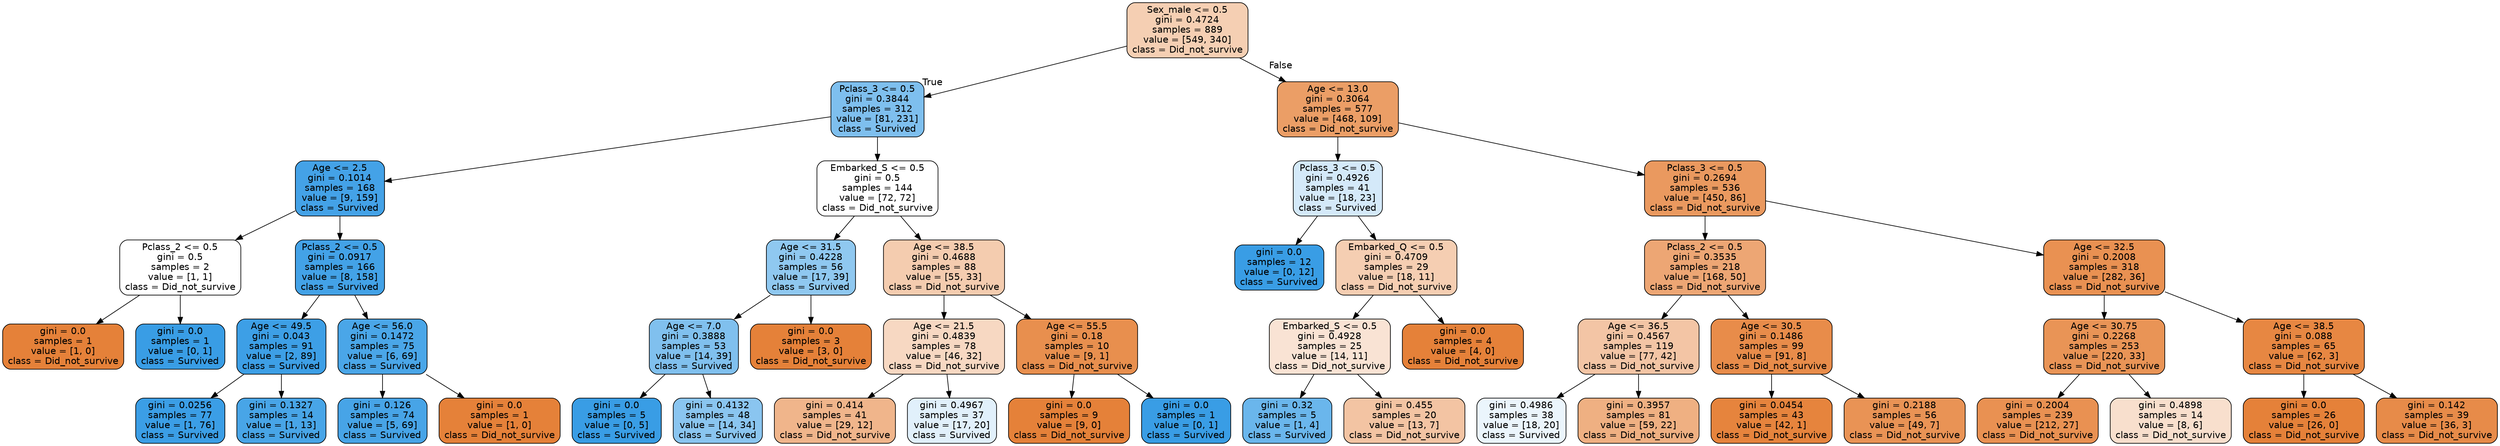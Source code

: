 digraph Tree {
node [shape=box, style="filled, rounded", color="black", fontname=helvetica] ;
edge [fontname=helvetica] ;
0 [label="Sex_male <= 0.5\ngini = 0.4724\nsamples = 889\nvalue = [549, 340]\nclass = Did_not_survive", fillcolor="#e5813961"] ;
1 [label="Pclass_3 <= 0.5\ngini = 0.3844\nsamples = 312\nvalue = [81, 231]\nclass = Survived", fillcolor="#399de5a6"] ;
0 -> 1 [labeldistance=2.5, labelangle=45, headlabel="True"] ;
2 [label="Age <= 2.5\ngini = 0.1014\nsamples = 168\nvalue = [9, 159]\nclass = Survived", fillcolor="#399de5f1"] ;
1 -> 2 ;
3 [label="Pclass_2 <= 0.5\ngini = 0.5\nsamples = 2\nvalue = [1, 1]\nclass = Did_not_survive", fillcolor="#e5813900"] ;
2 -> 3 ;
4 [label="gini = 0.0\nsamples = 1\nvalue = [1, 0]\nclass = Did_not_survive", fillcolor="#e58139ff"] ;
3 -> 4 ;
5 [label="gini = 0.0\nsamples = 1\nvalue = [0, 1]\nclass = Survived", fillcolor="#399de5ff"] ;
3 -> 5 ;
6 [label="Pclass_2 <= 0.5\ngini = 0.0917\nsamples = 166\nvalue = [8, 158]\nclass = Survived", fillcolor="#399de5f2"] ;
2 -> 6 ;
7 [label="Age <= 49.5\ngini = 0.043\nsamples = 91\nvalue = [2, 89]\nclass = Survived", fillcolor="#399de5f9"] ;
6 -> 7 ;
8 [label="gini = 0.0256\nsamples = 77\nvalue = [1, 76]\nclass = Survived", fillcolor="#399de5fc"] ;
7 -> 8 ;
9 [label="gini = 0.1327\nsamples = 14\nvalue = [1, 13]\nclass = Survived", fillcolor="#399de5eb"] ;
7 -> 9 ;
10 [label="Age <= 56.0\ngini = 0.1472\nsamples = 75\nvalue = [6, 69]\nclass = Survived", fillcolor="#399de5e9"] ;
6 -> 10 ;
11 [label="gini = 0.126\nsamples = 74\nvalue = [5, 69]\nclass = Survived", fillcolor="#399de5ed"] ;
10 -> 11 ;
12 [label="gini = 0.0\nsamples = 1\nvalue = [1, 0]\nclass = Did_not_survive", fillcolor="#e58139ff"] ;
10 -> 12 ;
13 [label="Embarked_S <= 0.5\ngini = 0.5\nsamples = 144\nvalue = [72, 72]\nclass = Did_not_survive", fillcolor="#e5813900"] ;
1 -> 13 ;
14 [label="Age <= 31.5\ngini = 0.4228\nsamples = 56\nvalue = [17, 39]\nclass = Survived", fillcolor="#399de590"] ;
13 -> 14 ;
15 [label="Age <= 7.0\ngini = 0.3888\nsamples = 53\nvalue = [14, 39]\nclass = Survived", fillcolor="#399de5a3"] ;
14 -> 15 ;
16 [label="gini = 0.0\nsamples = 5\nvalue = [0, 5]\nclass = Survived", fillcolor="#399de5ff"] ;
15 -> 16 ;
17 [label="gini = 0.4132\nsamples = 48\nvalue = [14, 34]\nclass = Survived", fillcolor="#399de596"] ;
15 -> 17 ;
18 [label="gini = 0.0\nsamples = 3\nvalue = [3, 0]\nclass = Did_not_survive", fillcolor="#e58139ff"] ;
14 -> 18 ;
19 [label="Age <= 38.5\ngini = 0.4688\nsamples = 88\nvalue = [55, 33]\nclass = Did_not_survive", fillcolor="#e5813966"] ;
13 -> 19 ;
20 [label="Age <= 21.5\ngini = 0.4839\nsamples = 78\nvalue = [46, 32]\nclass = Did_not_survive", fillcolor="#e581394e"] ;
19 -> 20 ;
21 [label="gini = 0.414\nsamples = 41\nvalue = [29, 12]\nclass = Did_not_survive", fillcolor="#e5813995"] ;
20 -> 21 ;
22 [label="gini = 0.4967\nsamples = 37\nvalue = [17, 20]\nclass = Survived", fillcolor="#399de526"] ;
20 -> 22 ;
23 [label="Age <= 55.5\ngini = 0.18\nsamples = 10\nvalue = [9, 1]\nclass = Did_not_survive", fillcolor="#e58139e3"] ;
19 -> 23 ;
24 [label="gini = 0.0\nsamples = 9\nvalue = [9, 0]\nclass = Did_not_survive", fillcolor="#e58139ff"] ;
23 -> 24 ;
25 [label="gini = 0.0\nsamples = 1\nvalue = [0, 1]\nclass = Survived", fillcolor="#399de5ff"] ;
23 -> 25 ;
26 [label="Age <= 13.0\ngini = 0.3064\nsamples = 577\nvalue = [468, 109]\nclass = Did_not_survive", fillcolor="#e58139c4"] ;
0 -> 26 [labeldistance=2.5, labelangle=-45, headlabel="False"] ;
27 [label="Pclass_3 <= 0.5\ngini = 0.4926\nsamples = 41\nvalue = [18, 23]\nclass = Survived", fillcolor="#399de537"] ;
26 -> 27 ;
28 [label="gini = 0.0\nsamples = 12\nvalue = [0, 12]\nclass = Survived", fillcolor="#399de5ff"] ;
27 -> 28 ;
29 [label="Embarked_Q <= 0.5\ngini = 0.4709\nsamples = 29\nvalue = [18, 11]\nclass = Did_not_survive", fillcolor="#e5813963"] ;
27 -> 29 ;
30 [label="Embarked_S <= 0.5\ngini = 0.4928\nsamples = 25\nvalue = [14, 11]\nclass = Did_not_survive", fillcolor="#e5813937"] ;
29 -> 30 ;
31 [label="gini = 0.32\nsamples = 5\nvalue = [1, 4]\nclass = Survived", fillcolor="#399de5bf"] ;
30 -> 31 ;
32 [label="gini = 0.455\nsamples = 20\nvalue = [13, 7]\nclass = Did_not_survive", fillcolor="#e5813976"] ;
30 -> 32 ;
33 [label="gini = 0.0\nsamples = 4\nvalue = [4, 0]\nclass = Did_not_survive", fillcolor="#e58139ff"] ;
29 -> 33 ;
34 [label="Pclass_3 <= 0.5\ngini = 0.2694\nsamples = 536\nvalue = [450, 86]\nclass = Did_not_survive", fillcolor="#e58139ce"] ;
26 -> 34 ;
35 [label="Pclass_2 <= 0.5\ngini = 0.3535\nsamples = 218\nvalue = [168, 50]\nclass = Did_not_survive", fillcolor="#e58139b3"] ;
34 -> 35 ;
36 [label="Age <= 36.5\ngini = 0.4567\nsamples = 119\nvalue = [77, 42]\nclass = Did_not_survive", fillcolor="#e5813974"] ;
35 -> 36 ;
37 [label="gini = 0.4986\nsamples = 38\nvalue = [18, 20]\nclass = Survived", fillcolor="#399de519"] ;
36 -> 37 ;
38 [label="gini = 0.3957\nsamples = 81\nvalue = [59, 22]\nclass = Did_not_survive", fillcolor="#e58139a0"] ;
36 -> 38 ;
39 [label="Age <= 30.5\ngini = 0.1486\nsamples = 99\nvalue = [91, 8]\nclass = Did_not_survive", fillcolor="#e58139e9"] ;
35 -> 39 ;
40 [label="gini = 0.0454\nsamples = 43\nvalue = [42, 1]\nclass = Did_not_survive", fillcolor="#e58139f9"] ;
39 -> 40 ;
41 [label="gini = 0.2188\nsamples = 56\nvalue = [49, 7]\nclass = Did_not_survive", fillcolor="#e58139db"] ;
39 -> 41 ;
42 [label="Age <= 32.5\ngini = 0.2008\nsamples = 318\nvalue = [282, 36]\nclass = Did_not_survive", fillcolor="#e58139de"] ;
34 -> 42 ;
43 [label="Age <= 30.75\ngini = 0.2268\nsamples = 253\nvalue = [220, 33]\nclass = Did_not_survive", fillcolor="#e58139d9"] ;
42 -> 43 ;
44 [label="gini = 0.2004\nsamples = 239\nvalue = [212, 27]\nclass = Did_not_survive", fillcolor="#e58139df"] ;
43 -> 44 ;
45 [label="gini = 0.4898\nsamples = 14\nvalue = [8, 6]\nclass = Did_not_survive", fillcolor="#e5813940"] ;
43 -> 45 ;
46 [label="Age <= 38.5\ngini = 0.088\nsamples = 65\nvalue = [62, 3]\nclass = Did_not_survive", fillcolor="#e58139f3"] ;
42 -> 46 ;
47 [label="gini = 0.0\nsamples = 26\nvalue = [26, 0]\nclass = Did_not_survive", fillcolor="#e58139ff"] ;
46 -> 47 ;
48 [label="gini = 0.142\nsamples = 39\nvalue = [36, 3]\nclass = Did_not_survive", fillcolor="#e58139ea"] ;
46 -> 48 ;
}